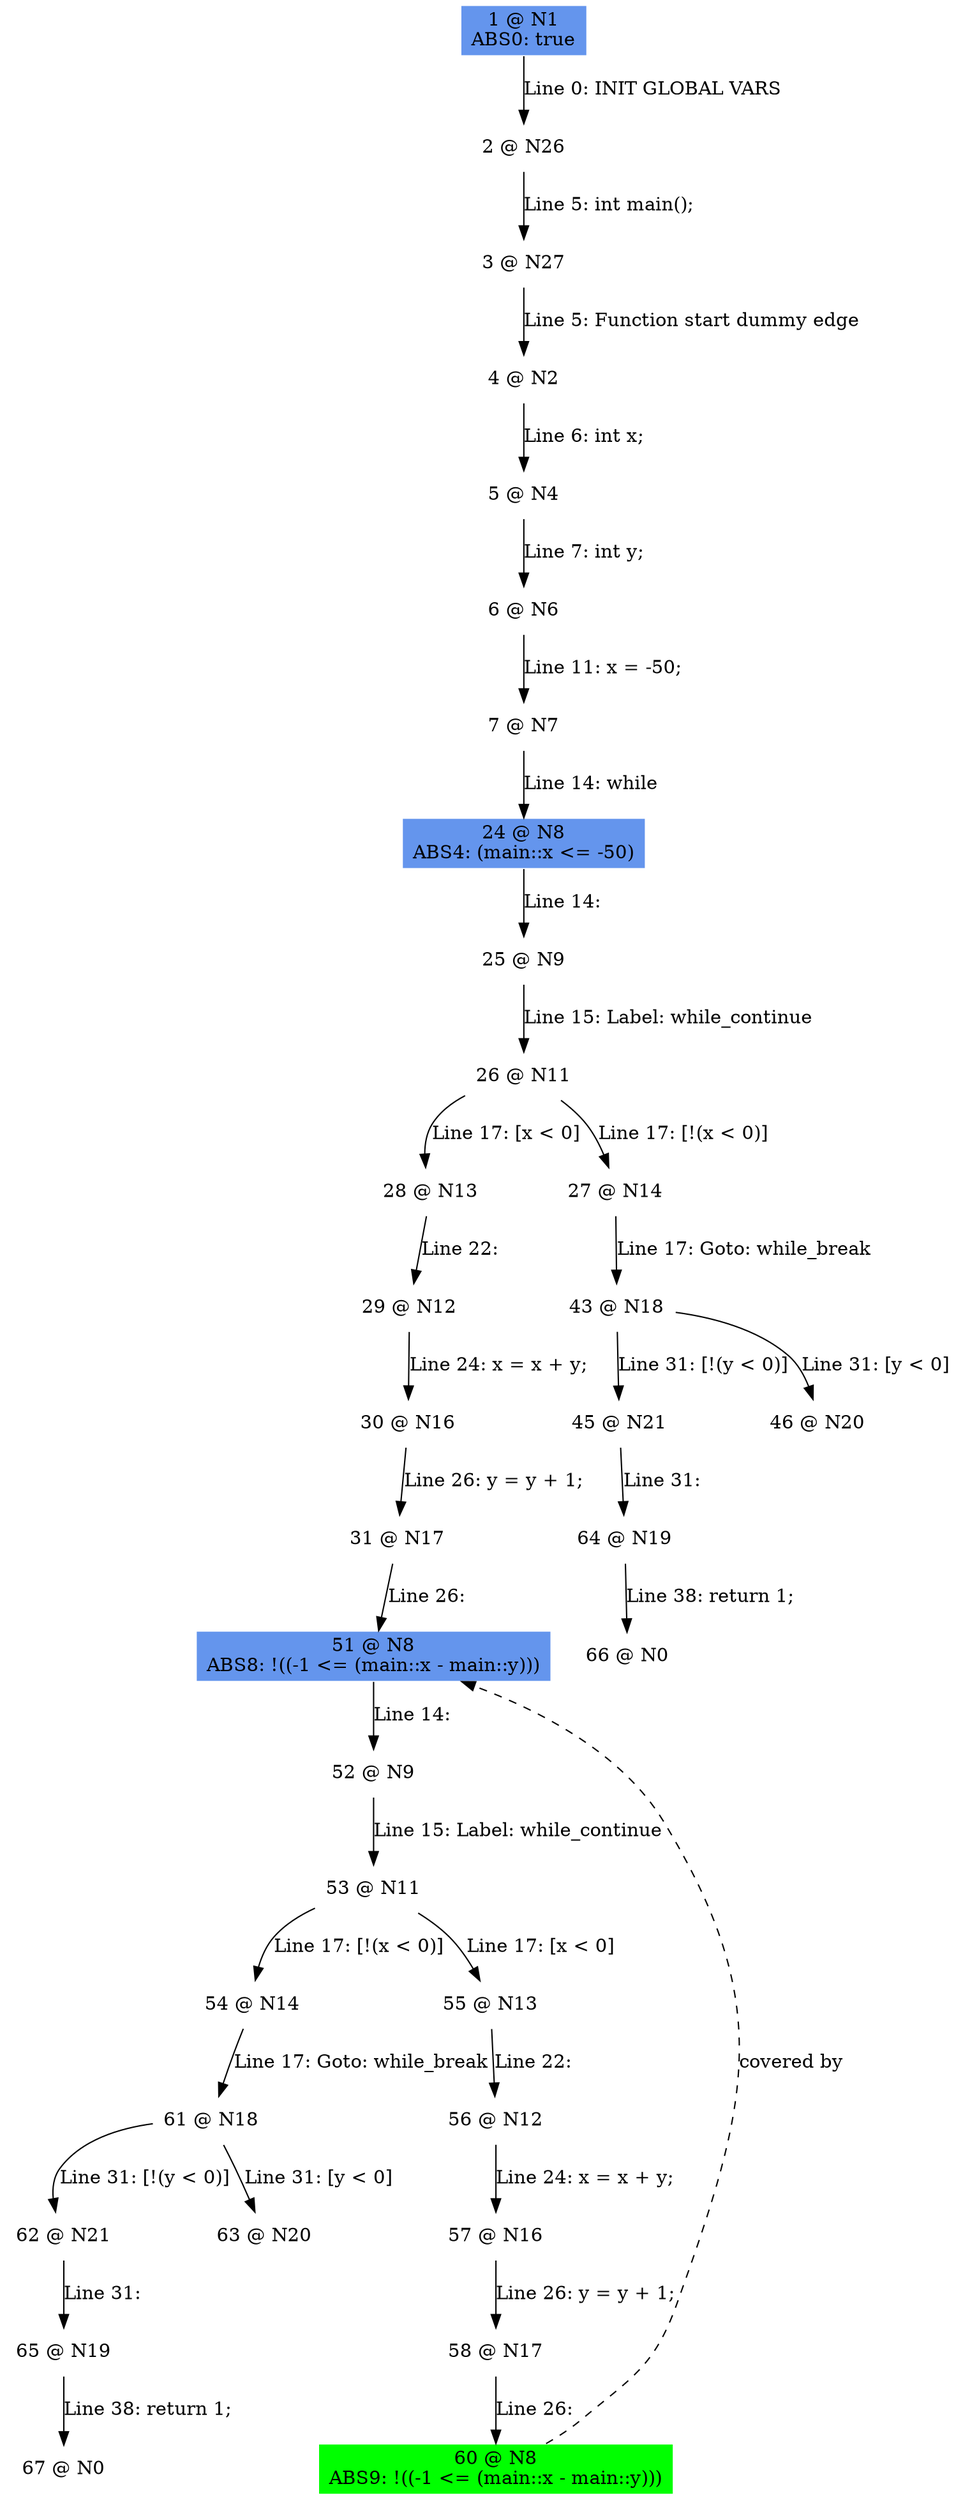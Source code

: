 digraph ARG {
node [style="filled" shape="box" color="white"]
1 [fillcolor="cornflowerblue" label="1 @ N1\nABS0: true" id="1"]
2 [label="2 @ N26" id="2"]
3 [label="3 @ N27" id="3"]
4 [label="4 @ N2" id="4"]
5 [label="5 @ N4" id="5"]
6 [label="6 @ N6" id="6"]
7 [label="7 @ N7" id="7"]
24 [fillcolor="cornflowerblue" label="24 @ N8\nABS4: (main::x <= -50)" id="24"]
25 [label="25 @ N9" id="25"]
26 [label="26 @ N11" id="26"]
28 [label="28 @ N13" id="28"]
29 [label="29 @ N12" id="29"]
30 [label="30 @ N16" id="30"]
31 [label="31 @ N17" id="31"]
51 [fillcolor="cornflowerblue" label="51 @ N8\nABS8: !((-1 <= (main::x - main::y)))" id="51"]
52 [label="52 @ N9" id="52"]
53 [label="53 @ N11" id="53"]
55 [label="55 @ N13" id="55"]
56 [label="56 @ N12" id="56"]
57 [label="57 @ N16" id="57"]
58 [label="58 @ N17" id="58"]
60 [fillcolor="green" label="60 @ N8\nABS9: !((-1 <= (main::x - main::y)))" id="60"]
54 [label="54 @ N14" id="54"]
61 [label="61 @ N18" id="61"]
63 [label="63 @ N20" id="63"]
62 [label="62 @ N21" id="62"]
65 [label="65 @ N19" id="65"]
67 [label="67 @ N0" id="67"]
27 [label="27 @ N14" id="27"]
43 [label="43 @ N18" id="43"]
46 [label="46 @ N20" id="46"]
45 [label="45 @ N21" id="45"]
64 [label="64 @ N19" id="64"]
66 [label="66 @ N0" id="66"]
1 -> 2 [label="Line 0: INIT GLOBAL VARS" id="1 -> 2"]
2 -> 3 [label="Line 5: int main();" id="2 -> 3"]
3 -> 4 [label="Line 5: Function start dummy edge" id="3 -> 4"]
4 -> 5 [label="Line 6: int x;" id="4 -> 5"]
5 -> 6 [label="Line 7: int y;" id="5 -> 6"]
6 -> 7 [label="Line 11: x = -50;" id="6 -> 7"]
7 -> 24 [label="Line 14: while" id="7 -> 24"]
24 -> 25 [label="Line 14: " id="24 -> 25"]
25 -> 26 [label="Line 15: Label: while_continue" id="25 -> 26"]
26 -> 27 [label="Line 17: [!(x < 0)]" id="26 -> 27"]
26 -> 28 [label="Line 17: [x < 0]" id="26 -> 28"]
28 -> 29 [label="Line 22: " id="28 -> 29"]
29 -> 30 [label="Line 24: x = x + y;" id="29 -> 30"]
30 -> 31 [label="Line 26: y = y + 1;" id="30 -> 31"]
31 -> 51 [label="Line 26: " id="31 -> 51"]
60 -> 51 [style="dashed" weight="0" label="covered by"]
51 -> 52 [label="Line 14: " id="51 -> 52"]
52 -> 53 [label="Line 15: Label: while_continue" id="52 -> 53"]
53 -> 54 [label="Line 17: [!(x < 0)]" id="53 -> 54"]
53 -> 55 [label="Line 17: [x < 0]" id="53 -> 55"]
55 -> 56 [label="Line 22: " id="55 -> 56"]
56 -> 57 [label="Line 24: x = x + y;" id="56 -> 57"]
57 -> 58 [label="Line 26: y = y + 1;" id="57 -> 58"]
58 -> 60 [label="Line 26: " id="58 -> 60"]
54 -> 61 [label="Line 17: Goto: while_break" id="54 -> 61"]
61 -> 62 [label="Line 31: [!(y < 0)]" id="61 -> 62"]
61 -> 63 [label="Line 31: [y < 0]" id="61 -> 63"]
62 -> 65 [label="Line 31: " id="62 -> 65"]
65 -> 67 [label="Line 38: return 1;" id="65 -> 67"]
27 -> 43 [label="Line 17: Goto: while_break" id="27 -> 43"]
43 -> 45 [label="Line 31: [!(y < 0)]" id="43 -> 45"]
43 -> 46 [label="Line 31: [y < 0]" id="43 -> 46"]
45 -> 64 [label="Line 31: " id="45 -> 64"]
64 -> 66 [label="Line 38: return 1;" id="64 -> 66"]
}
